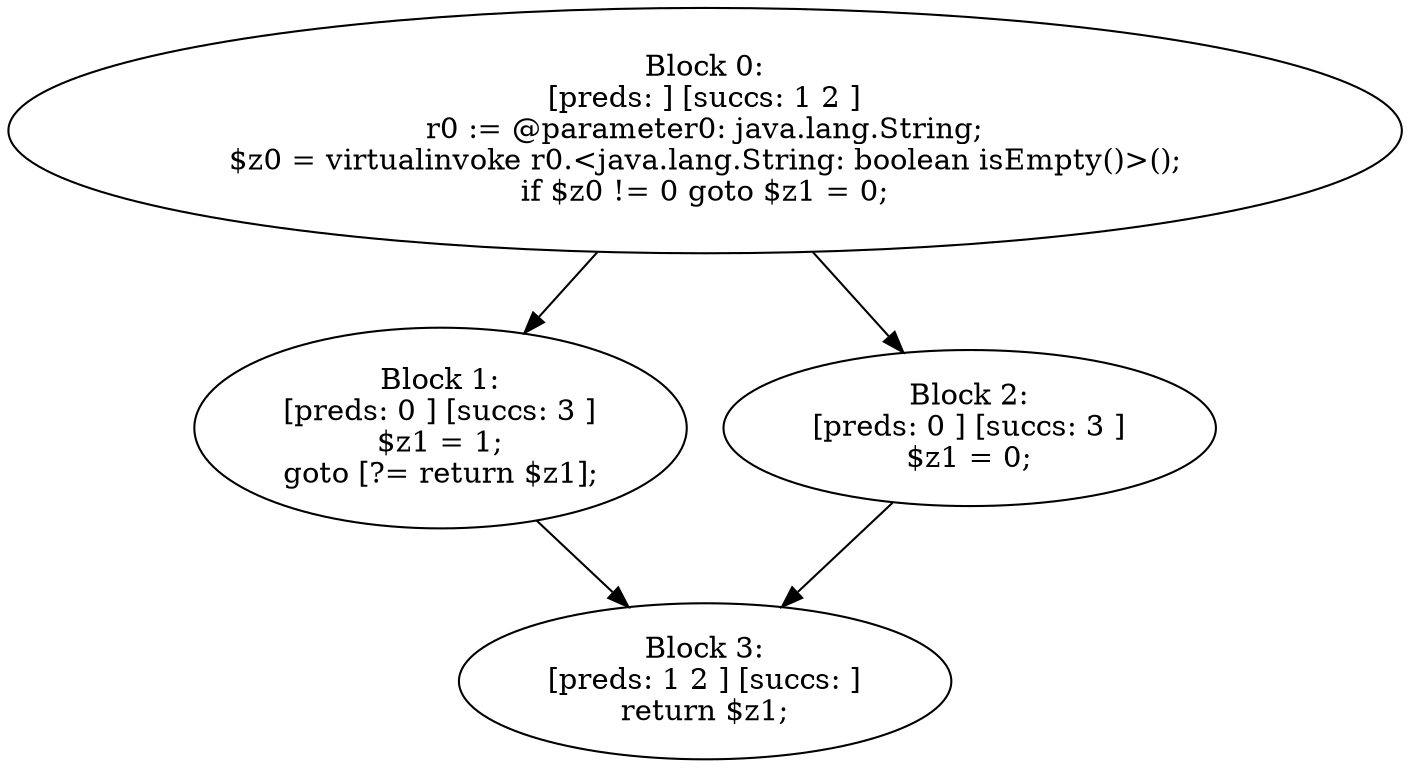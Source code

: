 digraph "unitGraph" {
    "Block 0:
[preds: ] [succs: 1 2 ]
r0 := @parameter0: java.lang.String;
$z0 = virtualinvoke r0.<java.lang.String: boolean isEmpty()>();
if $z0 != 0 goto $z1 = 0;
"
    "Block 1:
[preds: 0 ] [succs: 3 ]
$z1 = 1;
goto [?= return $z1];
"
    "Block 2:
[preds: 0 ] [succs: 3 ]
$z1 = 0;
"
    "Block 3:
[preds: 1 2 ] [succs: ]
return $z1;
"
    "Block 0:
[preds: ] [succs: 1 2 ]
r0 := @parameter0: java.lang.String;
$z0 = virtualinvoke r0.<java.lang.String: boolean isEmpty()>();
if $z0 != 0 goto $z1 = 0;
"->"Block 1:
[preds: 0 ] [succs: 3 ]
$z1 = 1;
goto [?= return $z1];
";
    "Block 0:
[preds: ] [succs: 1 2 ]
r0 := @parameter0: java.lang.String;
$z0 = virtualinvoke r0.<java.lang.String: boolean isEmpty()>();
if $z0 != 0 goto $z1 = 0;
"->"Block 2:
[preds: 0 ] [succs: 3 ]
$z1 = 0;
";
    "Block 1:
[preds: 0 ] [succs: 3 ]
$z1 = 1;
goto [?= return $z1];
"->"Block 3:
[preds: 1 2 ] [succs: ]
return $z1;
";
    "Block 2:
[preds: 0 ] [succs: 3 ]
$z1 = 0;
"->"Block 3:
[preds: 1 2 ] [succs: ]
return $z1;
";
}
